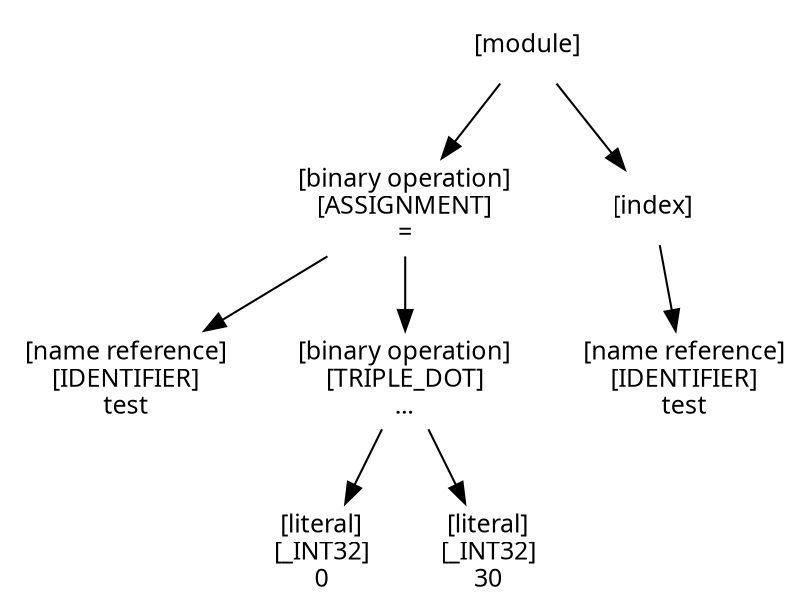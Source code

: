 strict digraph {
	graph [dpi=300];
	node [shape=plaintext fontname="Source Code Pro" fontsize=12];
	ptr0x7fbdc240fed0 [label="[module]"];
	ptr0x7fbdc240fed0 -> { ptr0x7fbdc240ff70 ptr0x7fbdc240fe90 };
	ptr0x7fbdc240ff70 [label="[binary operation]\n[ASSIGNMENT]\n="];
	ptr0x7fbdc240ff70 -> { ptr0x7fbdc24100b0 ptr0x7fbdc2410010 };
	ptr0x7fbdc24100b0 [label="[name reference]\n[IDENTIFIER]\ntest"];
	ptr0x7fbdc2410010 [label="[binary operation]\n[TRIPLE_DOT]\n..."];
	ptr0x7fbdc2410010 -> { ptr0x7fbdc2410140 ptr0x7fbdc24101d0 };
	ptr0x7fbdc2410140 [label="[literal]\n[_INT32]\n0"];
	ptr0x7fbdc24101d0 [label="[literal]\n[_INT32]\n30"];
	ptr0x7fbdc240fe90 [label="[index]"];
	ptr0x7fbdc240fe90 -> { ptr0x7fbdc240fe50 };
	ptr0x7fbdc240fe50 [label="[name reference]\n[IDENTIFIER]\ntest"];
}
